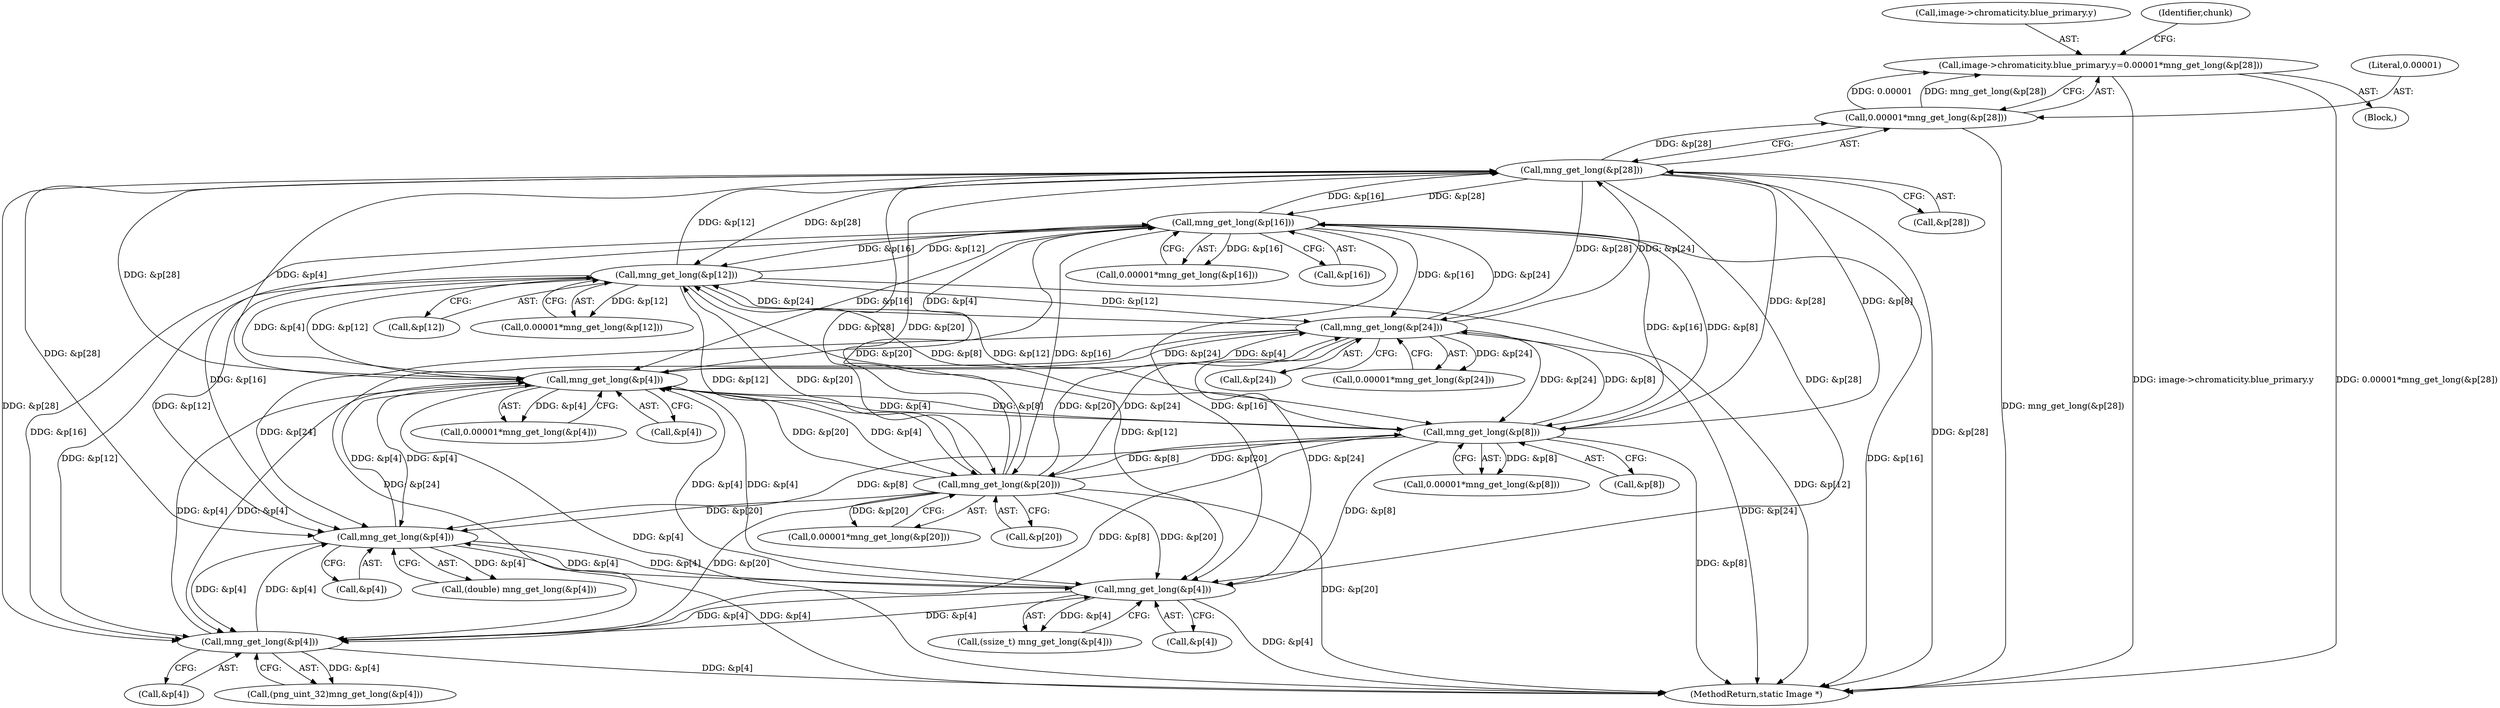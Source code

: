 digraph "0_ImageMagick6_1007b98f8795ad4bea6bc5f68a32d83e982fdae4@pointer" {
"1001371" [label="(Call,image->chromaticity.blue_primary.y=0.00001*mng_get_long(&p[28]))"];
"1001379" [label="(Call,0.00001*mng_get_long(&p[28]))"];
"1001381" [label="(Call,mng_get_long(&p[28]))"];
"1001336" [label="(Call,mng_get_long(&p[16]))"];
"1001321" [label="(Call,mng_get_long(&p[12]))"];
"1001366" [label="(Call,mng_get_long(&p[24]))"];
"1001291" [label="(Call,mng_get_long(&p[4]))"];
"1001531" [label="(Call,mng_get_long(&p[4]))"];
"1000462" [label="(Call,mng_get_long(&p[4]))"];
"1001306" [label="(Call,mng_get_long(&p[8]))"];
"1001351" [label="(Call,mng_get_long(&p[20]))"];
"1001593" [label="(Call,mng_get_long(&p[4]))"];
"1001380" [label="(Literal,0.00001)"];
"1001371" [label="(Call,image->chromaticity.blue_primary.y=0.00001*mng_get_long(&p[28]))"];
"1001291" [label="(Call,mng_get_long(&p[4]))"];
"1001366" [label="(Call,mng_get_long(&p[24]))"];
"1001289" [label="(Call,0.00001*mng_get_long(&p[4]))"];
"1001382" [label="(Call,&p[28])"];
"1001372" [label="(Call,image->chromaticity.blue_primary.y)"];
"1001381" [label="(Call,mng_get_long(&p[28]))"];
"1001334" [label="(Call,0.00001*mng_get_long(&p[16]))"];
"1001349" [label="(Call,0.00001*mng_get_long(&p[20]))"];
"1001594" [label="(Call,&p[4])"];
"1001593" [label="(Call,mng_get_long(&p[4]))"];
"1001351" [label="(Call,mng_get_long(&p[20]))"];
"1001532" [label="(Call,&p[4])"];
"1001529" [label="(Call,(ssize_t) mng_get_long(&p[4]))"];
"1002330" [label="(MethodReturn,static Image *)"];
"1001367" [label="(Call,&p[24])"];
"1001304" [label="(Call,0.00001*mng_get_long(&p[8]))"];
"1001379" [label="(Call,0.00001*mng_get_long(&p[28]))"];
"1001352" [label="(Call,&p[20])"];
"1001336" [label="(Call,mng_get_long(&p[16]))"];
"1000462" [label="(Call,mng_get_long(&p[4]))"];
"1001591" [label="(Call,(double) mng_get_long(&p[4]))"];
"1001337" [label="(Call,&p[16])"];
"1001531" [label="(Call,mng_get_long(&p[4]))"];
"1001322" [label="(Call,&p[12])"];
"1000460" [label="(Call,(png_uint_32)mng_get_long(&p[4]))"];
"1001321" [label="(Call,mng_get_long(&p[12]))"];
"1001319" [label="(Call,0.00001*mng_get_long(&p[12]))"];
"1001306" [label="(Call,mng_get_long(&p[8]))"];
"1001364" [label="(Call,0.00001*mng_get_long(&p[24]))"];
"1001307" [label="(Call,&p[8])"];
"1000463" [label="(Call,&p[4])"];
"1001268" [label="(Block,)"];
"1001292" [label="(Call,&p[4])"];
"1001387" [label="(Identifier,chunk)"];
"1001371" -> "1001268"  [label="AST: "];
"1001371" -> "1001379"  [label="CFG: "];
"1001372" -> "1001371"  [label="AST: "];
"1001379" -> "1001371"  [label="AST: "];
"1001387" -> "1001371"  [label="CFG: "];
"1001371" -> "1002330"  [label="DDG: image->chromaticity.blue_primary.y"];
"1001371" -> "1002330"  [label="DDG: 0.00001*mng_get_long(&p[28])"];
"1001379" -> "1001371"  [label="DDG: 0.00001"];
"1001379" -> "1001371"  [label="DDG: mng_get_long(&p[28])"];
"1001379" -> "1001381"  [label="CFG: "];
"1001380" -> "1001379"  [label="AST: "];
"1001381" -> "1001379"  [label="AST: "];
"1001379" -> "1002330"  [label="DDG: mng_get_long(&p[28])"];
"1001381" -> "1001379"  [label="DDG: &p[28]"];
"1001381" -> "1001382"  [label="CFG: "];
"1001382" -> "1001381"  [label="AST: "];
"1001381" -> "1002330"  [label="DDG: &p[28]"];
"1001381" -> "1000462"  [label="DDG: &p[28]"];
"1001381" -> "1001291"  [label="DDG: &p[28]"];
"1001381" -> "1001306"  [label="DDG: &p[28]"];
"1001381" -> "1001321"  [label="DDG: &p[28]"];
"1001381" -> "1001336"  [label="DDG: &p[28]"];
"1001381" -> "1001351"  [label="DDG: &p[28]"];
"1001381" -> "1001366"  [label="DDG: &p[28]"];
"1001336" -> "1001381"  [label="DDG: &p[16]"];
"1001321" -> "1001381"  [label="DDG: &p[12]"];
"1001366" -> "1001381"  [label="DDG: &p[24]"];
"1001291" -> "1001381"  [label="DDG: &p[4]"];
"1001306" -> "1001381"  [label="DDG: &p[8]"];
"1001351" -> "1001381"  [label="DDG: &p[20]"];
"1001381" -> "1001531"  [label="DDG: &p[28]"];
"1001381" -> "1001593"  [label="DDG: &p[28]"];
"1001336" -> "1001334"  [label="AST: "];
"1001336" -> "1001337"  [label="CFG: "];
"1001337" -> "1001336"  [label="AST: "];
"1001334" -> "1001336"  [label="CFG: "];
"1001336" -> "1002330"  [label="DDG: &p[16]"];
"1001336" -> "1000462"  [label="DDG: &p[16]"];
"1001336" -> "1001291"  [label="DDG: &p[16]"];
"1001336" -> "1001306"  [label="DDG: &p[16]"];
"1001336" -> "1001321"  [label="DDG: &p[16]"];
"1001336" -> "1001334"  [label="DDG: &p[16]"];
"1001321" -> "1001336"  [label="DDG: &p[12]"];
"1001366" -> "1001336"  [label="DDG: &p[24]"];
"1001291" -> "1001336"  [label="DDG: &p[4]"];
"1001306" -> "1001336"  [label="DDG: &p[8]"];
"1001351" -> "1001336"  [label="DDG: &p[20]"];
"1001336" -> "1001351"  [label="DDG: &p[16]"];
"1001336" -> "1001366"  [label="DDG: &p[16]"];
"1001336" -> "1001531"  [label="DDG: &p[16]"];
"1001336" -> "1001593"  [label="DDG: &p[16]"];
"1001321" -> "1001319"  [label="AST: "];
"1001321" -> "1001322"  [label="CFG: "];
"1001322" -> "1001321"  [label="AST: "];
"1001319" -> "1001321"  [label="CFG: "];
"1001321" -> "1002330"  [label="DDG: &p[12]"];
"1001321" -> "1000462"  [label="DDG: &p[12]"];
"1001321" -> "1001291"  [label="DDG: &p[12]"];
"1001321" -> "1001306"  [label="DDG: &p[12]"];
"1001321" -> "1001319"  [label="DDG: &p[12]"];
"1001366" -> "1001321"  [label="DDG: &p[24]"];
"1001291" -> "1001321"  [label="DDG: &p[4]"];
"1001306" -> "1001321"  [label="DDG: &p[8]"];
"1001351" -> "1001321"  [label="DDG: &p[20]"];
"1001321" -> "1001351"  [label="DDG: &p[12]"];
"1001321" -> "1001366"  [label="DDG: &p[12]"];
"1001321" -> "1001531"  [label="DDG: &p[12]"];
"1001321" -> "1001593"  [label="DDG: &p[12]"];
"1001366" -> "1001364"  [label="AST: "];
"1001366" -> "1001367"  [label="CFG: "];
"1001367" -> "1001366"  [label="AST: "];
"1001364" -> "1001366"  [label="CFG: "];
"1001366" -> "1002330"  [label="DDG: &p[24]"];
"1001366" -> "1000462"  [label="DDG: &p[24]"];
"1001366" -> "1001291"  [label="DDG: &p[24]"];
"1001366" -> "1001306"  [label="DDG: &p[24]"];
"1001366" -> "1001351"  [label="DDG: &p[24]"];
"1001366" -> "1001364"  [label="DDG: &p[24]"];
"1001291" -> "1001366"  [label="DDG: &p[4]"];
"1001306" -> "1001366"  [label="DDG: &p[8]"];
"1001351" -> "1001366"  [label="DDG: &p[20]"];
"1001366" -> "1001531"  [label="DDG: &p[24]"];
"1001366" -> "1001593"  [label="DDG: &p[24]"];
"1001291" -> "1001289"  [label="AST: "];
"1001291" -> "1001292"  [label="CFG: "];
"1001292" -> "1001291"  [label="AST: "];
"1001289" -> "1001291"  [label="CFG: "];
"1001291" -> "1002330"  [label="DDG: &p[4]"];
"1001291" -> "1000462"  [label="DDG: &p[4]"];
"1001291" -> "1001289"  [label="DDG: &p[4]"];
"1001531" -> "1001291"  [label="DDG: &p[4]"];
"1000462" -> "1001291"  [label="DDG: &p[4]"];
"1001306" -> "1001291"  [label="DDG: &p[8]"];
"1001593" -> "1001291"  [label="DDG: &p[4]"];
"1001351" -> "1001291"  [label="DDG: &p[20]"];
"1001291" -> "1001306"  [label="DDG: &p[4]"];
"1001291" -> "1001351"  [label="DDG: &p[4]"];
"1001291" -> "1001531"  [label="DDG: &p[4]"];
"1001291" -> "1001593"  [label="DDG: &p[4]"];
"1001531" -> "1001529"  [label="AST: "];
"1001531" -> "1001532"  [label="CFG: "];
"1001532" -> "1001531"  [label="AST: "];
"1001529" -> "1001531"  [label="CFG: "];
"1001531" -> "1002330"  [label="DDG: &p[4]"];
"1001531" -> "1000462"  [label="DDG: &p[4]"];
"1001531" -> "1001529"  [label="DDG: &p[4]"];
"1000462" -> "1001531"  [label="DDG: &p[4]"];
"1001306" -> "1001531"  [label="DDG: &p[8]"];
"1001593" -> "1001531"  [label="DDG: &p[4]"];
"1001351" -> "1001531"  [label="DDG: &p[20]"];
"1001531" -> "1001593"  [label="DDG: &p[4]"];
"1000462" -> "1000460"  [label="AST: "];
"1000462" -> "1000463"  [label="CFG: "];
"1000463" -> "1000462"  [label="AST: "];
"1000460" -> "1000462"  [label="CFG: "];
"1000462" -> "1002330"  [label="DDG: &p[4]"];
"1000462" -> "1000460"  [label="DDG: &p[4]"];
"1001306" -> "1000462"  [label="DDG: &p[8]"];
"1001593" -> "1000462"  [label="DDG: &p[4]"];
"1001351" -> "1000462"  [label="DDG: &p[20]"];
"1000462" -> "1001593"  [label="DDG: &p[4]"];
"1001306" -> "1001304"  [label="AST: "];
"1001306" -> "1001307"  [label="CFG: "];
"1001307" -> "1001306"  [label="AST: "];
"1001304" -> "1001306"  [label="CFG: "];
"1001306" -> "1002330"  [label="DDG: &p[8]"];
"1001306" -> "1001304"  [label="DDG: &p[8]"];
"1001351" -> "1001306"  [label="DDG: &p[20]"];
"1001306" -> "1001351"  [label="DDG: &p[8]"];
"1001306" -> "1001593"  [label="DDG: &p[8]"];
"1001351" -> "1001349"  [label="AST: "];
"1001351" -> "1001352"  [label="CFG: "];
"1001352" -> "1001351"  [label="AST: "];
"1001349" -> "1001351"  [label="CFG: "];
"1001351" -> "1002330"  [label="DDG: &p[20]"];
"1001351" -> "1001349"  [label="DDG: &p[20]"];
"1001351" -> "1001593"  [label="DDG: &p[20]"];
"1001593" -> "1001591"  [label="AST: "];
"1001593" -> "1001594"  [label="CFG: "];
"1001594" -> "1001593"  [label="AST: "];
"1001591" -> "1001593"  [label="CFG: "];
"1001593" -> "1002330"  [label="DDG: &p[4]"];
"1001593" -> "1001591"  [label="DDG: &p[4]"];
}
